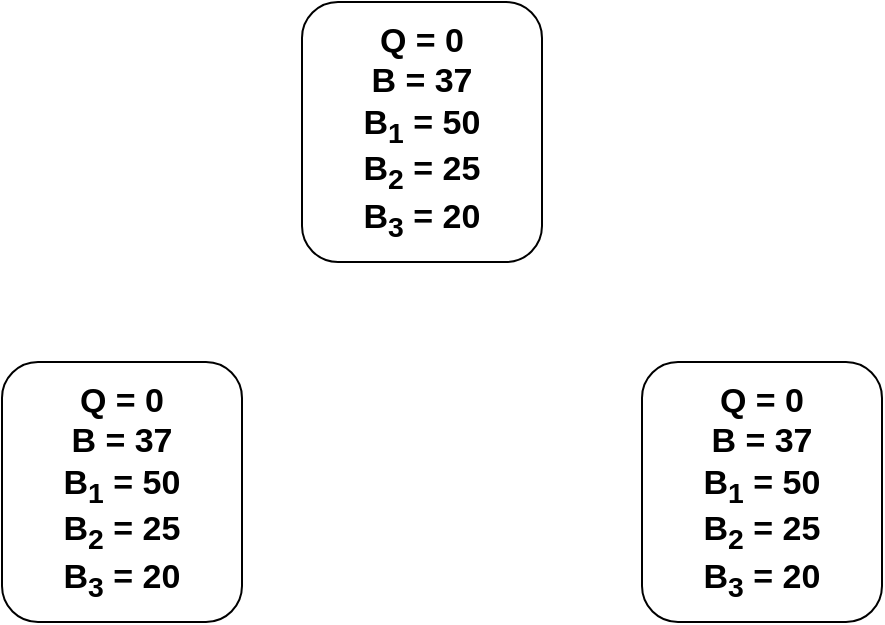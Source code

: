 <mxfile version="14.6.0" type="github">
  <diagram id="OXTVUF7HlhCObVoxJSgy" name="Page-1">
    <mxGraphModel dx="1056" dy="601" grid="1" gridSize="10" guides="1" tooltips="1" connect="1" arrows="1" fold="1" page="1" pageScale="1" pageWidth="850" pageHeight="1100" math="0" shadow="0">
      <root>
        <mxCell id="0" />
        <mxCell id="1" parent="0" />
        <mxCell id="FySZx3URaAbEBxZgUa9X-1" value="&lt;font style=&quot;font-size: 17px&quot;&gt;Q = 0&lt;br&gt;B = 37&lt;br&gt;B&lt;sub&gt;1&lt;/sub&gt; = 50&lt;br&gt;B&lt;sub&gt;2&lt;/sub&gt; = 25&lt;br&gt;B&lt;sub&gt;3&lt;/sub&gt; = 20&lt;/font&gt;" style="rounded=1;whiteSpace=wrap;html=1;fontStyle=1" vertex="1" parent="1">
          <mxGeometry x="390" y="20" width="120" height="130" as="geometry" />
        </mxCell>
        <mxCell id="FySZx3URaAbEBxZgUa9X-3" value="&lt;font style=&quot;font-size: 17px&quot;&gt;Q = 0&lt;br&gt;B = 37&lt;br&gt;B&lt;sub&gt;1&lt;/sub&gt; = 50&lt;br&gt;B&lt;sub&gt;2&lt;/sub&gt; = 25&lt;br&gt;B&lt;sub&gt;3&lt;/sub&gt; = 20&lt;/font&gt;" style="rounded=1;whiteSpace=wrap;html=1;fontStyle=1" vertex="1" parent="1">
          <mxGeometry x="240" y="200" width="120" height="130" as="geometry" />
        </mxCell>
        <mxCell id="FySZx3URaAbEBxZgUa9X-4" value="&lt;font style=&quot;font-size: 17px&quot;&gt;Q = 0&lt;br&gt;B = 37&lt;br&gt;B&lt;sub&gt;1&lt;/sub&gt; = 50&lt;br&gt;B&lt;sub&gt;2&lt;/sub&gt; = 25&lt;br&gt;B&lt;sub&gt;3&lt;/sub&gt; = 20&lt;/font&gt;" style="rounded=1;whiteSpace=wrap;html=1;fontStyle=1" vertex="1" parent="1">
          <mxGeometry x="560" y="200" width="120" height="130" as="geometry" />
        </mxCell>
      </root>
    </mxGraphModel>
  </diagram>
</mxfile>
